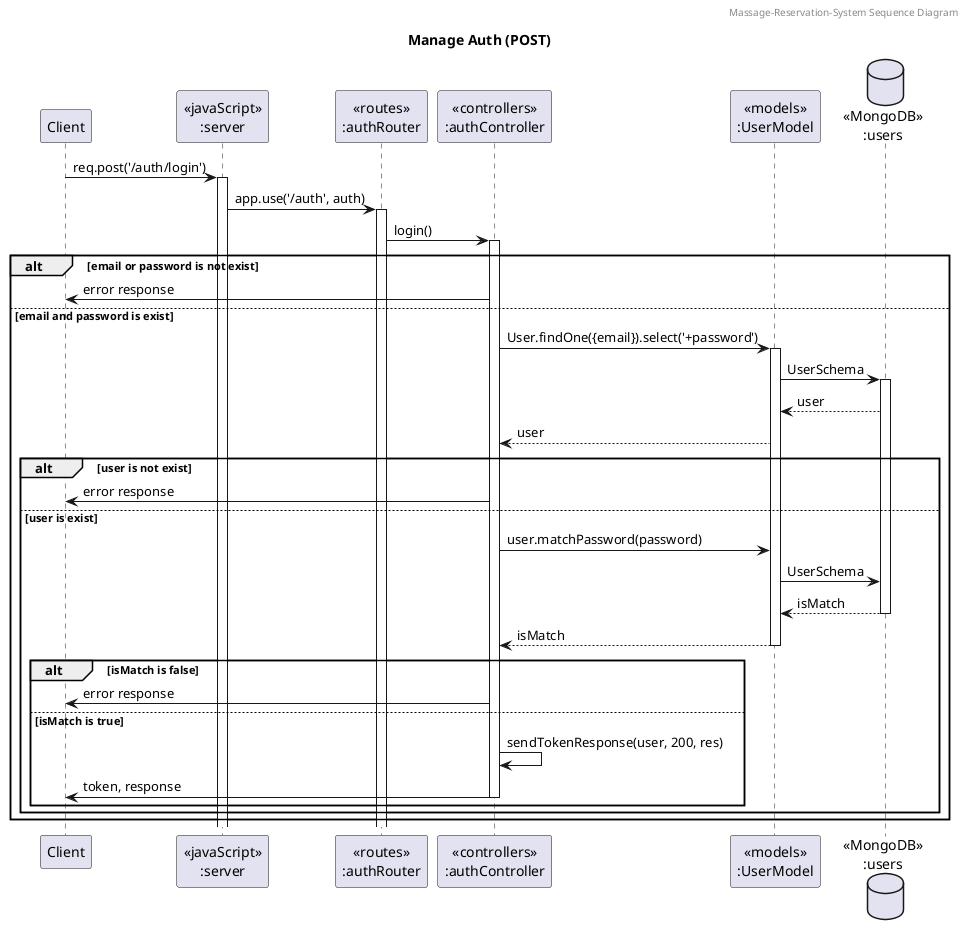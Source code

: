 @startuml Manage Auth (POST)

header Massage-Reservation-System Sequence Diagram
title "Manage Auth (POST)"

participant "Client" as client
participant "<<javaScript>>\n:server" as server
participant "<<routes>>\n:authRouter" as authRouter
participant "<<controllers>>\n:authController" as authController
participant "<<models>>\n:UserModel" as userModel
database "<<MongoDB>>\n:users" as userDatabase

client -> server ++: req.post('/auth/login')
server -> authRouter ++: app.use('/auth', auth)
authRouter -> authController ++: login()
alt email or password is not exist
    authController -> client : error response
else email and password is exist
    authController -> userModel ++: User.findOne({email}).select('+password')
    userModel -> userDatabase ++: UserSchema
    userDatabase --> userModel : user
    authController <-- userModel : user
    alt user is not exist
        authController -> client : error response
    else user is exist
        authController -> userModel : user.matchPassword(password)
        userModel -> userDatabase : UserSchema
        userDatabase --> userModel --: isMatch
        authController <-- userModel --: isMatch
        alt isMatch is false
            authController -> client : error response
        else isMatch is true
            authController -> authController : sendTokenResponse(user, 200, res)
            authController -> client --: token, response
        end
    end
end

@enduml